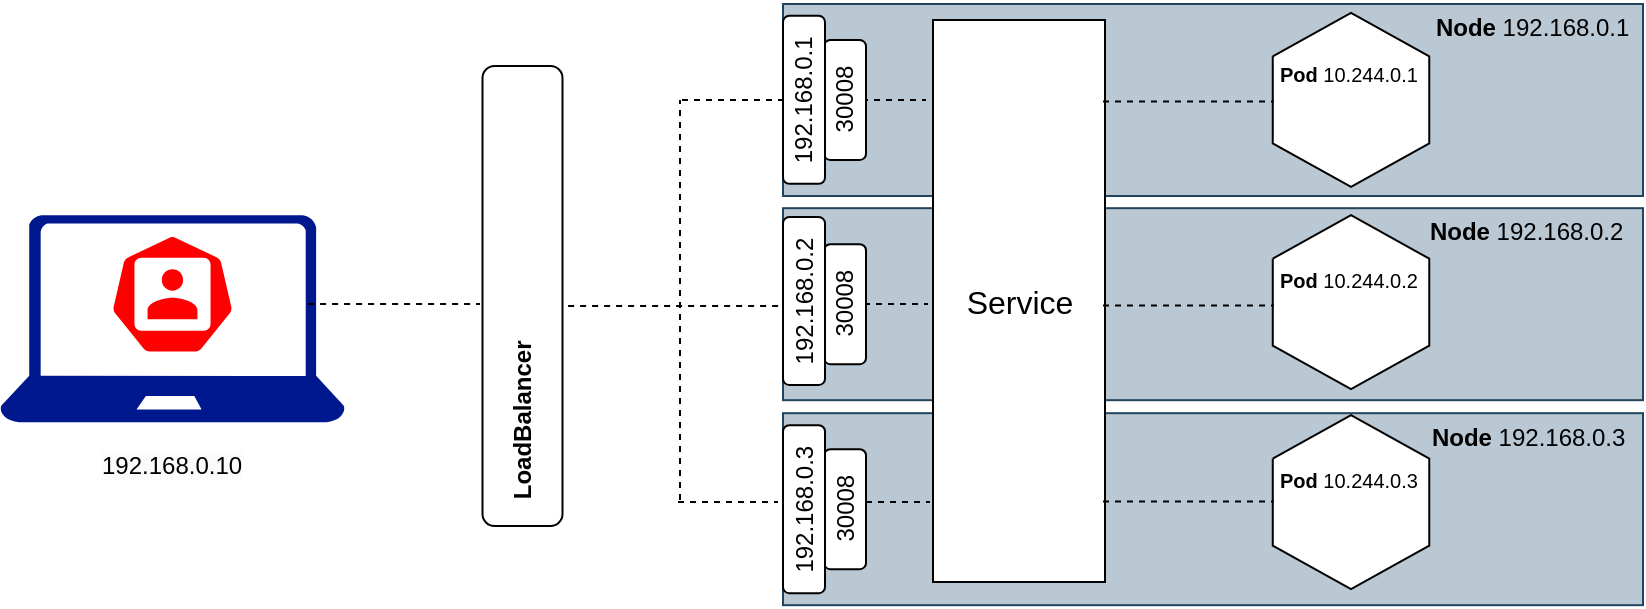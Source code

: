 <mxfile version="22.1.18" type="github">
  <diagram name="Page-1" id="ux_PUUvleqaBWZlEBw-f">
    <mxGraphModel dx="1056" dy="2137" grid="1" gridSize="10" guides="1" tooltips="1" connect="1" arrows="1" fold="1" page="1" pageScale="1" pageWidth="850" pageHeight="1100" math="0" shadow="0">
      <root>
        <mxCell id="0" />
        <mxCell id="1" parent="0" />
        <mxCell id="RruQv3TNjF2r6rg1G-1i-1" value="" style="sketch=0;html=1;dashed=0;whitespace=wrap;fillColor=#FF0000;strokeColor=#ffffff;points=[[0.005,0.63,0],[0.1,0.2,0],[0.9,0.2,0],[0.5,0,0],[0.995,0.63,0],[0.72,0.99,0],[0.5,1,0],[0.28,0.99,0]];verticalLabelPosition=bottom;align=center;verticalAlign=top;shape=mxgraph.kubernetes.icon;prIcon=user;spacing=-4;" parent="1" vertex="1">
          <mxGeometry x="64.53" y="-853.31" width="63.44" height="60.9" as="geometry" />
        </mxCell>
        <mxCell id="RruQv3TNjF2r6rg1G-1i-11" value="" style="sketch=0;aspect=fixed;pointerEvents=1;shadow=0;dashed=0;html=1;strokeColor=none;labelPosition=center;verticalLabelPosition=bottom;verticalAlign=top;align=center;fillColor=#00188D;shape=mxgraph.azure.laptop" parent="1" vertex="1">
          <mxGeometry x="10" y="-862.41" width="172.5" height="103.5" as="geometry" />
        </mxCell>
        <mxCell id="RruQv3TNjF2r6rg1G-1i-12" value="&lt;span style=&quot;color: rgb(0, 0, 0); font-family: Helvetica; font-size: 12px; font-style: normal; font-variant-ligatures: normal; font-variant-caps: normal; font-weight: 400; letter-spacing: normal; orphans: 2; text-align: center; text-indent: 0px; text-transform: none; widows: 2; word-spacing: 0px; -webkit-text-stroke-width: 0px; background-color: rgb(251, 251, 251); text-decoration-thickness: initial; text-decoration-style: initial; text-decoration-color: initial; float: none; display: inline !important;&quot;&gt;192.168.0.10&lt;/span&gt;" style="text;whiteSpace=wrap;html=1;" parent="1" vertex="1">
          <mxGeometry x="58.52" y="-750.66" width="75.47" height="27.14" as="geometry" />
        </mxCell>
        <mxCell id="pP3D3UpvlZL9q_hh4rRk-1" value="" style="rounded=0;whiteSpace=wrap;html=1;fillColor=#bac8d3;strokeColor=#23445d;" vertex="1" parent="1">
          <mxGeometry x="401.5" y="-763.41" width="430" height="96" as="geometry" />
        </mxCell>
        <mxCell id="pP3D3UpvlZL9q_hh4rRk-2" value="&lt;b&gt;Node&amp;nbsp;&lt;/b&gt;192.168.0.3&lt;b&gt;&amp;nbsp;&lt;/b&gt;" style="text;html=1;strokeColor=none;fillColor=none;align=center;verticalAlign=middle;whiteSpace=wrap;rounded=0;" vertex="1" parent="1">
          <mxGeometry x="718.5" y="-765.41" width="113.5" height="28" as="geometry" />
        </mxCell>
        <mxCell id="pP3D3UpvlZL9q_hh4rRk-3" value="" style="rounded=0;whiteSpace=wrap;html=1;fillColor=#bac8d3;strokeColor=#23445d;" vertex="1" parent="1">
          <mxGeometry x="401.5" y="-865.91" width="430" height="96" as="geometry" />
        </mxCell>
        <mxCell id="pP3D3UpvlZL9q_hh4rRk-4" value="" style="rounded=0;whiteSpace=wrap;html=1;fillColor=#bac8d3;strokeColor=#23445d;" vertex="1" parent="1">
          <mxGeometry x="401.5" y="-968" width="430" height="96" as="geometry" />
        </mxCell>
        <mxCell id="pP3D3UpvlZL9q_hh4rRk-5" value="&lt;b&gt;Node&amp;nbsp;&lt;/b&gt;192.168.0.1&lt;b&gt;&amp;nbsp;&lt;/b&gt;" style="text;html=1;strokeColor=none;fillColor=none;align=center;verticalAlign=middle;whiteSpace=wrap;rounded=0;" vertex="1" parent="1">
          <mxGeometry x="725.5" y="-970" width="103.5" height="28" as="geometry" />
        </mxCell>
        <mxCell id="pP3D3UpvlZL9q_hh4rRk-6" value="" style="verticalLabelPosition=bottom;verticalAlign=top;html=1;shape=mxgraph.basic.polygon;polyCoords=[[0,0.25],[0.5,0],[1,0.25],[1,0.75],[0.5,1],[0,0.75],[0,0.25]];polyline=1;fillColor=default;perimeter=rectanglePerimeter;" vertex="1" parent="1">
          <mxGeometry x="646.38" y="-963.59" width="78.25" height="87" as="geometry" />
        </mxCell>
        <mxCell id="pP3D3UpvlZL9q_hh4rRk-7" value="&lt;font style=&quot;font-size: 10px;&quot;&gt;&lt;b style=&quot;border-color: var(--border-color); text-align: center;&quot;&gt;Pod&amp;nbsp;&lt;/b&gt;&lt;span style=&quot;border-color: var(--border-color); text-align: center;&quot;&gt;10.244.0.1&lt;/span&gt;&lt;/font&gt;" style="text;whiteSpace=wrap;html=1;rotation=0;" vertex="1" parent="1">
          <mxGeometry x="647.95" y="-947.4" width="71.12" height="28" as="geometry" />
        </mxCell>
        <mxCell id="pP3D3UpvlZL9q_hh4rRk-8" value="&lt;font style=&quot;font-size: 16px;&quot;&gt;Service&lt;/font&gt;" style="rounded=0;whiteSpace=wrap;html=1;" vertex="1" parent="1">
          <mxGeometry x="476.5" y="-960" width="86" height="281" as="geometry" />
        </mxCell>
        <mxCell id="pP3D3UpvlZL9q_hh4rRk-9" value="" style="verticalLabelPosition=bottom;verticalAlign=top;html=1;shape=mxgraph.basic.polygon;polyCoords=[[0,0.25],[0.5,0],[1,0.25],[1,0.75],[0.5,1],[0,0.75],[0,0.25]];polyline=1;fillColor=default;perimeter=rectanglePerimeter;" vertex="1" parent="1">
          <mxGeometry x="646.38" y="-862.41" width="78.25" height="87" as="geometry" />
        </mxCell>
        <mxCell id="pP3D3UpvlZL9q_hh4rRk-10" value="&lt;font style=&quot;font-size: 10px;&quot;&gt;&lt;b style=&quot;border-color: var(--border-color); text-align: center;&quot;&gt;Pod&amp;nbsp;&lt;/b&gt;&lt;span style=&quot;border-color: var(--border-color); text-align: center;&quot;&gt;10.244.0.2&lt;/span&gt;&lt;/font&gt;" style="text;whiteSpace=wrap;html=1;rotation=0;" vertex="1" parent="1">
          <mxGeometry x="647.95" y="-844.22" width="71.12" height="28" as="geometry" />
        </mxCell>
        <mxCell id="pP3D3UpvlZL9q_hh4rRk-11" value="" style="verticalLabelPosition=bottom;verticalAlign=top;html=1;shape=mxgraph.basic.polygon;polyCoords=[[0,0.25],[0.5,0],[1,0.25],[1,0.75],[0.5,1],[0,0.75],[0,0.25]];polyline=1;fillColor=default;perimeter=rectanglePerimeter;" vertex="1" parent="1">
          <mxGeometry x="646.38" y="-762.41" width="78.25" height="87" as="geometry" />
        </mxCell>
        <mxCell id="pP3D3UpvlZL9q_hh4rRk-12" value="&lt;font style=&quot;font-size: 10px;&quot;&gt;&lt;b style=&quot;border-color: var(--border-color); text-align: center;&quot;&gt;Pod&amp;nbsp;&lt;/b&gt;&lt;span style=&quot;border-color: var(--border-color); text-align: center;&quot;&gt;10.244.0.3&lt;/span&gt;&lt;/font&gt;" style="text;whiteSpace=wrap;html=1;rotation=0;" vertex="1" parent="1">
          <mxGeometry x="647.95" y="-744.22" width="71.12" height="28" as="geometry" />
        </mxCell>
        <mxCell id="pP3D3UpvlZL9q_hh4rRk-13" value="" style="endArrow=none;html=1;rounded=0;exitX=0.5;exitY=1;exitDx=0;exitDy=0;entryX=0;entryY=1;entryDx=0;entryDy=0;dashed=1;" edge="1" parent="1">
          <mxGeometry width="50" height="50" relative="1" as="geometry">
            <mxPoint x="561.5" y="-817.22" as="sourcePoint" />
            <mxPoint x="646.95" y="-817.22" as="targetPoint" />
          </mxGeometry>
        </mxCell>
        <mxCell id="pP3D3UpvlZL9q_hh4rRk-14" value="&lt;b&gt;Node&amp;nbsp;&lt;/b&gt;192.168.0.2&lt;b&gt;&amp;nbsp;&lt;/b&gt;" style="text;html=1;strokeColor=none;fillColor=none;align=center;verticalAlign=middle;whiteSpace=wrap;rounded=0;" vertex="1" parent="1">
          <mxGeometry x="717.5" y="-867.91" width="113.5" height="28" as="geometry" />
        </mxCell>
        <mxCell id="pP3D3UpvlZL9q_hh4rRk-15" value="" style="endArrow=none;html=1;rounded=0;exitX=0.5;exitY=1;exitDx=0;exitDy=0;entryX=0;entryY=1;entryDx=0;entryDy=0;dashed=1;" edge="1" parent="1">
          <mxGeometry width="50" height="50" relative="1" as="geometry">
            <mxPoint x="561.5" y="-719.22" as="sourcePoint" />
            <mxPoint x="646.95" y="-719.22" as="targetPoint" />
          </mxGeometry>
        </mxCell>
        <mxCell id="pP3D3UpvlZL9q_hh4rRk-16" value="" style="endArrow=none;html=1;rounded=0;exitX=0.5;exitY=1;exitDx=0;exitDy=0;entryX=0;entryY=1;entryDx=0;entryDy=0;dashed=1;" edge="1" parent="1">
          <mxGeometry width="50" height="50" relative="1" as="geometry">
            <mxPoint x="561.5" y="-919.22" as="sourcePoint" />
            <mxPoint x="646.95" y="-919.22" as="targetPoint" />
          </mxGeometry>
        </mxCell>
        <mxCell id="pP3D3UpvlZL9q_hh4rRk-20" value="" style="endArrow=none;dashed=1;html=1;rounded=0;" edge="1" parent="1">
          <mxGeometry width="50" height="50" relative="1" as="geometry">
            <mxPoint x="350" y="-720" as="sourcePoint" />
            <mxPoint x="350" y="-920" as="targetPoint" />
          </mxGeometry>
        </mxCell>
        <mxCell id="pP3D3UpvlZL9q_hh4rRk-21" value="" style="endArrow=none;dashed=1;html=1;rounded=0;exitX=1.009;exitY=0.503;exitDx=0;exitDy=0;exitPerimeter=0;" edge="1" parent="1">
          <mxGeometry width="50" height="50" relative="1" as="geometry">
            <mxPoint x="294.053" y="-817.05" as="sourcePoint" />
            <mxPoint x="400" y="-817" as="targetPoint" />
          </mxGeometry>
        </mxCell>
        <mxCell id="pP3D3UpvlZL9q_hh4rRk-22" value="" style="endArrow=none;dashed=1;html=1;rounded=0;" edge="1" parent="1">
          <mxGeometry width="50" height="50" relative="1" as="geometry">
            <mxPoint x="424" y="-818" as="sourcePoint" />
            <mxPoint x="474" y="-818" as="targetPoint" />
          </mxGeometry>
        </mxCell>
        <mxCell id="pP3D3UpvlZL9q_hh4rRk-23" value="" style="endArrow=none;dashed=1;html=1;rounded=0;" edge="1" parent="1">
          <mxGeometry width="50" height="50" relative="1" as="geometry">
            <mxPoint x="351" y="-920" as="sourcePoint" />
            <mxPoint x="401" y="-920" as="targetPoint" />
          </mxGeometry>
        </mxCell>
        <mxCell id="pP3D3UpvlZL9q_hh4rRk-24" value="" style="endArrow=none;dashed=1;html=1;rounded=0;" edge="1" parent="1">
          <mxGeometry width="50" height="50" relative="1" as="geometry">
            <mxPoint x="349" y="-719" as="sourcePoint" />
            <mxPoint x="399" y="-719" as="targetPoint" />
          </mxGeometry>
        </mxCell>
        <mxCell id="pP3D3UpvlZL9q_hh4rRk-25" value="" style="endArrow=none;dashed=1;html=1;rounded=0;" edge="1" parent="1">
          <mxGeometry width="50" height="50" relative="1" as="geometry">
            <mxPoint x="423" y="-920" as="sourcePoint" />
            <mxPoint x="473" y="-920" as="targetPoint" />
          </mxGeometry>
        </mxCell>
        <mxCell id="pP3D3UpvlZL9q_hh4rRk-26" value="" style="endArrow=none;dashed=1;html=1;rounded=0;" edge="1" parent="1">
          <mxGeometry width="50" height="50" relative="1" as="geometry">
            <mxPoint x="425" y="-719" as="sourcePoint" />
            <mxPoint x="475" y="-719" as="targetPoint" />
          </mxGeometry>
        </mxCell>
        <mxCell id="pP3D3UpvlZL9q_hh4rRk-27" value="" style="rounded=1;whiteSpace=wrap;html=1;" vertex="1" parent="1">
          <mxGeometry x="251.25" y="-937" width="40" height="230" as="geometry" />
        </mxCell>
        <mxCell id="pP3D3UpvlZL9q_hh4rRk-28" value="&lt;b&gt;LoadBalancer&lt;/b&gt;" style="text;html=1;strokeColor=none;fillColor=none;align=center;verticalAlign=middle;whiteSpace=wrap;rounded=0;rotation=-90;" vertex="1" parent="1">
          <mxGeometry x="241.25" y="-768.41" width="60" height="16.22" as="geometry" />
        </mxCell>
        <mxCell id="pP3D3UpvlZL9q_hh4rRk-30" value="" style="shape=image;verticalLabelPosition=bottom;labelBackgroundColor=default;verticalAlign=top;aspect=fixed;imageAspect=0;image=https://arunpotti.files.wordpress.com/2021/12/microsoft_azure.svg_.png;rotation=-90;" vertex="1" parent="1">
          <mxGeometry x="256.25" y="-836.91" width="30" height="30" as="geometry" />
        </mxCell>
        <mxCell id="pP3D3UpvlZL9q_hh4rRk-31" value="" style="shape=image;verticalLabelPosition=bottom;labelBackgroundColor=default;verticalAlign=top;aspect=fixed;imageAspect=0;image=https://cdn.iconscout.com/icon/free/png-256/free-aws-1869025-1583149.png;rotation=-90;" vertex="1" parent="1">
          <mxGeometry x="254.13" y="-879.07" width="34.29" height="34.29" as="geometry" />
        </mxCell>
        <mxCell id="pP3D3UpvlZL9q_hh4rRk-32" value="" style="shape=image;verticalLabelPosition=bottom;labelBackgroundColor=default;verticalAlign=top;aspect=fixed;imageAspect=0;image=https://www.sophos.com/sites/default/files/2022-02/googlecloud.png;rotation=-90;" vertex="1" parent="1">
          <mxGeometry x="251.96" y="-919" width="34.29" height="27.56" as="geometry" />
        </mxCell>
        <mxCell id="pP3D3UpvlZL9q_hh4rRk-33" value="" style="endArrow=none;dashed=1;html=1;rounded=0;exitX=1.009;exitY=0.503;exitDx=0;exitDy=0;exitPerimeter=0;" edge="1" parent="1">
          <mxGeometry width="50" height="50" relative="1" as="geometry">
            <mxPoint x="164.053" y="-818.05" as="sourcePoint" />
            <mxPoint x="250" y="-818" as="targetPoint" />
          </mxGeometry>
        </mxCell>
        <mxCell id="pP3D3UpvlZL9q_hh4rRk-17" value="30008" style="rounded=1;whiteSpace=wrap;html=1;rotation=-90;" vertex="1" parent="1">
          <mxGeometry x="402.5" y="-725.91" width="60" height="21" as="geometry" />
        </mxCell>
        <mxCell id="pP3D3UpvlZL9q_hh4rRk-18" value="30008" style="rounded=1;whiteSpace=wrap;html=1;rotation=-90;" vertex="1" parent="1">
          <mxGeometry x="402.5" y="-828.41" width="60" height="21" as="geometry" />
        </mxCell>
        <mxCell id="pP3D3UpvlZL9q_hh4rRk-19" value="30008" style="rounded=1;whiteSpace=wrap;html=1;rotation=-90;" vertex="1" parent="1">
          <mxGeometry x="402.5" y="-930.5" width="60" height="21" as="geometry" />
        </mxCell>
        <mxCell id="pP3D3UpvlZL9q_hh4rRk-34" value="192.168.0.3" style="rounded=1;whiteSpace=wrap;html=1;rotation=-90;" vertex="1" parent="1">
          <mxGeometry x="370" y="-725.91" width="84" height="21" as="geometry" />
        </mxCell>
        <mxCell id="pP3D3UpvlZL9q_hh4rRk-35" value="192.168.0.2" style="rounded=1;whiteSpace=wrap;html=1;rotation=-90;" vertex="1" parent="1">
          <mxGeometry x="370" y="-830" width="84" height="21" as="geometry" />
        </mxCell>
        <mxCell id="pP3D3UpvlZL9q_hh4rRk-36" value="192.168.0.1" style="rounded=1;whiteSpace=wrap;html=1;rotation=-90;" vertex="1" parent="1">
          <mxGeometry x="370" y="-930.59" width="84" height="21" as="geometry" />
        </mxCell>
      </root>
    </mxGraphModel>
  </diagram>
</mxfile>
